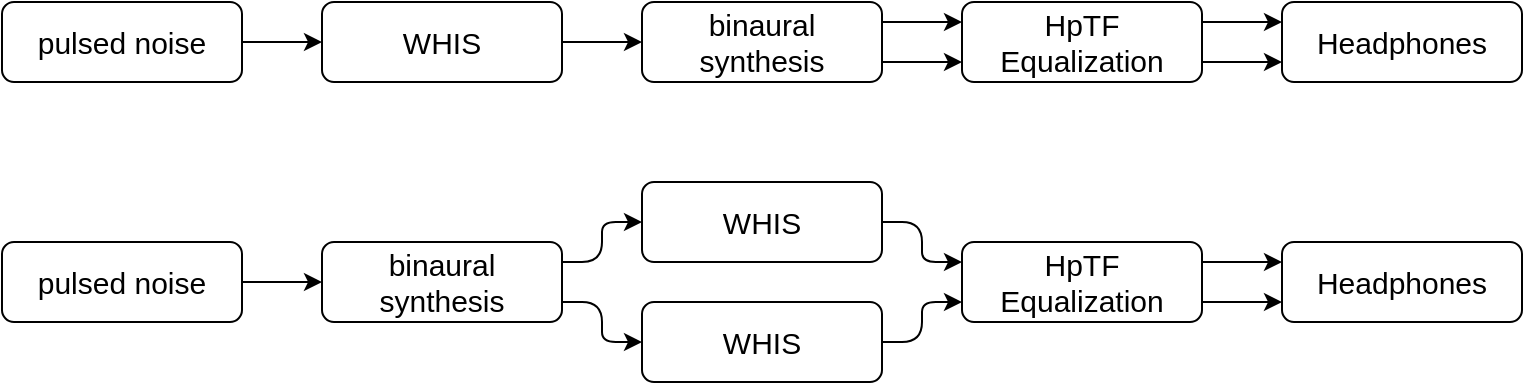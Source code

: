 <mxfile version="24.2.7" type="github">
  <diagram id="C5RBs43oDa-KdzZeNtuy" name="Page-1">
    <mxGraphModel dx="1195" dy="528" grid="1" gridSize="10" guides="1" tooltips="1" connect="1" arrows="1" fold="1" page="1" pageScale="1" pageWidth="500" pageHeight="200" math="0" shadow="0">
      <root>
        <mxCell id="WIyWlLk6GJQsqaUBKTNV-0" />
        <mxCell id="WIyWlLk6GJQsqaUBKTNV-1" parent="WIyWlLk6GJQsqaUBKTNV-0" />
        <mxCell id="sUJrWVIuPAr-GtkHxzEH-15" style="edgeStyle=orthogonalEdgeStyle;rounded=1;orthogonalLoop=1;jettySize=auto;html=1;exitX=1;exitY=0.5;exitDx=0;exitDy=0;entryX=0;entryY=0.5;entryDx=0;entryDy=0;labelBackgroundColor=none;fontColor=default;shadow=0;fontSize=15;" parent="WIyWlLk6GJQsqaUBKTNV-1" source="WIyWlLk6GJQsqaUBKTNV-3" target="sUJrWVIuPAr-GtkHxzEH-0" edge="1">
          <mxGeometry relative="1" as="geometry" />
        </mxCell>
        <mxCell id="WIyWlLk6GJQsqaUBKTNV-3" value="pulsed noise" style="rounded=1;whiteSpace=wrap;html=1;fontSize=15;glass=0;strokeWidth=1;shadow=0;labelBackgroundColor=none;" parent="WIyWlLk6GJQsqaUBKTNV-1" vertex="1">
          <mxGeometry x="120" y="320" width="120" height="40" as="geometry" />
        </mxCell>
        <mxCell id="sUJrWVIuPAr-GtkHxzEH-16" style="edgeStyle=orthogonalEdgeStyle;rounded=1;orthogonalLoop=1;jettySize=auto;html=1;exitX=1;exitY=0.5;exitDx=0;exitDy=0;entryX=0;entryY=0.5;entryDx=0;entryDy=0;labelBackgroundColor=none;fontColor=default;shadow=0;fontSize=15;" parent="WIyWlLk6GJQsqaUBKTNV-1" source="sUJrWVIuPAr-GtkHxzEH-0" target="sUJrWVIuPAr-GtkHxzEH-1" edge="1">
          <mxGeometry relative="1" as="geometry" />
        </mxCell>
        <mxCell id="sUJrWVIuPAr-GtkHxzEH-0" value="WHIS" style="rounded=1;whiteSpace=wrap;html=1;labelBackgroundColor=none;shadow=0;fontSize=15;" parent="WIyWlLk6GJQsqaUBKTNV-1" vertex="1">
          <mxGeometry x="280" y="320" width="120" height="40" as="geometry" />
        </mxCell>
        <mxCell id="sUJrWVIuPAr-GtkHxzEH-27" style="edgeStyle=orthogonalEdgeStyle;rounded=1;orthogonalLoop=1;jettySize=auto;html=1;exitX=1;exitY=0.25;exitDx=0;exitDy=0;entryX=0;entryY=0.25;entryDx=0;entryDy=0;labelBackgroundColor=none;fontColor=default;shadow=0;fontSize=15;" parent="WIyWlLk6GJQsqaUBKTNV-1" source="sUJrWVIuPAr-GtkHxzEH-1" target="sUJrWVIuPAr-GtkHxzEH-20" edge="1">
          <mxGeometry relative="1" as="geometry" />
        </mxCell>
        <mxCell id="sUJrWVIuPAr-GtkHxzEH-28" style="edgeStyle=orthogonalEdgeStyle;rounded=1;orthogonalLoop=1;jettySize=auto;html=1;exitX=1;exitY=0.75;exitDx=0;exitDy=0;entryX=0;entryY=0.75;entryDx=0;entryDy=0;labelBackgroundColor=none;fontColor=default;shadow=0;fontSize=15;" parent="WIyWlLk6GJQsqaUBKTNV-1" source="sUJrWVIuPAr-GtkHxzEH-1" target="sUJrWVIuPAr-GtkHxzEH-20" edge="1">
          <mxGeometry relative="1" as="geometry" />
        </mxCell>
        <mxCell id="sUJrWVIuPAr-GtkHxzEH-1" value="binaural synthesis" style="rounded=1;whiteSpace=wrap;html=1;labelBackgroundColor=none;shadow=0;fontSize=15;" parent="WIyWlLk6GJQsqaUBKTNV-1" vertex="1">
          <mxGeometry x="440" y="320" width="120" height="40" as="geometry" />
        </mxCell>
        <mxCell id="sUJrWVIuPAr-GtkHxzEH-18" style="edgeStyle=orthogonalEdgeStyle;rounded=1;orthogonalLoop=1;jettySize=auto;html=1;exitX=1;exitY=0.25;exitDx=0;exitDy=0;entryX=0;entryY=0.5;entryDx=0;entryDy=0;labelBackgroundColor=none;fontColor=default;shadow=0;fontSize=15;" parent="WIyWlLk6GJQsqaUBKTNV-1" source="sUJrWVIuPAr-GtkHxzEH-2" target="sUJrWVIuPAr-GtkHxzEH-3" edge="1">
          <mxGeometry relative="1" as="geometry" />
        </mxCell>
        <mxCell id="sUJrWVIuPAr-GtkHxzEH-19" style="edgeStyle=orthogonalEdgeStyle;rounded=1;orthogonalLoop=1;jettySize=auto;html=1;exitX=1;exitY=0.75;exitDx=0;exitDy=0;entryX=0;entryY=0.5;entryDx=0;entryDy=0;labelBackgroundColor=none;fontColor=default;shadow=0;fontSize=15;" parent="WIyWlLk6GJQsqaUBKTNV-1" source="sUJrWVIuPAr-GtkHxzEH-2" target="sUJrWVIuPAr-GtkHxzEH-4" edge="1">
          <mxGeometry relative="1" as="geometry" />
        </mxCell>
        <mxCell id="sUJrWVIuPAr-GtkHxzEH-2" value="binaural synthesis" style="rounded=1;whiteSpace=wrap;html=1;labelBackgroundColor=none;shadow=0;fontSize=15;" parent="WIyWlLk6GJQsqaUBKTNV-1" vertex="1">
          <mxGeometry x="280" y="440" width="120" height="40" as="geometry" />
        </mxCell>
        <mxCell id="sUJrWVIuPAr-GtkHxzEH-35" style="edgeStyle=orthogonalEdgeStyle;rounded=1;orthogonalLoop=1;jettySize=auto;html=1;exitX=1;exitY=0.5;exitDx=0;exitDy=0;entryX=0;entryY=0.25;entryDx=0;entryDy=0;labelBackgroundColor=none;fontColor=default;shadow=0;fontSize=15;" parent="WIyWlLk6GJQsqaUBKTNV-1" source="sUJrWVIuPAr-GtkHxzEH-3" target="sUJrWVIuPAr-GtkHxzEH-22" edge="1">
          <mxGeometry relative="1" as="geometry" />
        </mxCell>
        <mxCell id="sUJrWVIuPAr-GtkHxzEH-3" value="WHIS" style="rounded=1;whiteSpace=wrap;html=1;labelBackgroundColor=none;shadow=0;fontSize=15;" parent="WIyWlLk6GJQsqaUBKTNV-1" vertex="1">
          <mxGeometry x="440" y="410" width="120" height="40" as="geometry" />
        </mxCell>
        <mxCell id="sUJrWVIuPAr-GtkHxzEH-36" style="edgeStyle=orthogonalEdgeStyle;rounded=1;orthogonalLoop=1;jettySize=auto;html=1;exitX=1;exitY=0.5;exitDx=0;exitDy=0;entryX=0;entryY=0.75;entryDx=0;entryDy=0;labelBackgroundColor=none;fontColor=default;shadow=0;fontSize=15;" parent="WIyWlLk6GJQsqaUBKTNV-1" source="sUJrWVIuPAr-GtkHxzEH-4" target="sUJrWVIuPAr-GtkHxzEH-22" edge="1">
          <mxGeometry relative="1" as="geometry" />
        </mxCell>
        <mxCell id="sUJrWVIuPAr-GtkHxzEH-4" value="WHIS" style="rounded=1;whiteSpace=wrap;html=1;labelBackgroundColor=none;shadow=0;fontSize=15;" parent="WIyWlLk6GJQsqaUBKTNV-1" vertex="1">
          <mxGeometry x="440" y="470" width="120" height="40" as="geometry" />
        </mxCell>
        <mxCell id="sUJrWVIuPAr-GtkHxzEH-29" style="edgeStyle=orthogonalEdgeStyle;rounded=1;orthogonalLoop=1;jettySize=auto;html=1;exitX=1;exitY=0.25;exitDx=0;exitDy=0;entryX=0;entryY=0.25;entryDx=0;entryDy=0;labelBackgroundColor=none;fontColor=default;shadow=0;fontSize=15;" parent="WIyWlLk6GJQsqaUBKTNV-1" source="sUJrWVIuPAr-GtkHxzEH-20" target="sUJrWVIuPAr-GtkHxzEH-23" edge="1">
          <mxGeometry relative="1" as="geometry" />
        </mxCell>
        <mxCell id="sUJrWVIuPAr-GtkHxzEH-30" style="edgeStyle=orthogonalEdgeStyle;rounded=1;orthogonalLoop=1;jettySize=auto;html=1;exitX=1;exitY=0.75;exitDx=0;exitDy=0;entryX=0;entryY=0.75;entryDx=0;entryDy=0;labelBackgroundColor=none;fontColor=default;shadow=0;fontSize=15;" parent="WIyWlLk6GJQsqaUBKTNV-1" source="sUJrWVIuPAr-GtkHxzEH-20" target="sUJrWVIuPAr-GtkHxzEH-23" edge="1">
          <mxGeometry relative="1" as="geometry" />
        </mxCell>
        <mxCell id="sUJrWVIuPAr-GtkHxzEH-20" value="HpTF Equalization" style="rounded=1;whiteSpace=wrap;html=1;labelBackgroundColor=none;shadow=0;fontSize=15;" parent="WIyWlLk6GJQsqaUBKTNV-1" vertex="1">
          <mxGeometry x="600" y="320" width="120" height="40" as="geometry" />
        </mxCell>
        <mxCell id="sUJrWVIuPAr-GtkHxzEH-26" style="edgeStyle=orthogonalEdgeStyle;rounded=1;orthogonalLoop=1;jettySize=auto;html=1;exitX=1;exitY=0.5;exitDx=0;exitDy=0;entryX=0;entryY=0.5;entryDx=0;entryDy=0;labelBackgroundColor=none;fontColor=default;shadow=0;fontSize=15;" parent="WIyWlLk6GJQsqaUBKTNV-1" source="sUJrWVIuPAr-GtkHxzEH-21" target="sUJrWVIuPAr-GtkHxzEH-2" edge="1">
          <mxGeometry relative="1" as="geometry" />
        </mxCell>
        <mxCell id="sUJrWVIuPAr-GtkHxzEH-21" value="pulsed noise" style="rounded=1;whiteSpace=wrap;html=1;fontSize=15;glass=0;strokeWidth=1;shadow=0;labelBackgroundColor=none;" parent="WIyWlLk6GJQsqaUBKTNV-1" vertex="1">
          <mxGeometry x="120" y="440" width="120" height="40" as="geometry" />
        </mxCell>
        <mxCell id="sUJrWVIuPAr-GtkHxzEH-31" style="edgeStyle=orthogonalEdgeStyle;rounded=1;orthogonalLoop=1;jettySize=auto;html=1;exitX=1;exitY=0.25;exitDx=0;exitDy=0;entryX=0;entryY=0.25;entryDx=0;entryDy=0;labelBackgroundColor=none;fontColor=default;shadow=0;fontSize=15;" parent="WIyWlLk6GJQsqaUBKTNV-1" source="sUJrWVIuPAr-GtkHxzEH-22" target="sUJrWVIuPAr-GtkHxzEH-24" edge="1">
          <mxGeometry relative="1" as="geometry" />
        </mxCell>
        <mxCell id="sUJrWVIuPAr-GtkHxzEH-34" style="edgeStyle=orthogonalEdgeStyle;rounded=1;orthogonalLoop=1;jettySize=auto;html=1;exitX=1;exitY=0.75;exitDx=0;exitDy=0;entryX=0;entryY=0.75;entryDx=0;entryDy=0;labelBackgroundColor=none;fontColor=default;shadow=0;fontSize=15;" parent="WIyWlLk6GJQsqaUBKTNV-1" source="sUJrWVIuPAr-GtkHxzEH-22" target="sUJrWVIuPAr-GtkHxzEH-24" edge="1">
          <mxGeometry relative="1" as="geometry" />
        </mxCell>
        <mxCell id="sUJrWVIuPAr-GtkHxzEH-22" value="HpTF Equalization" style="rounded=1;whiteSpace=wrap;html=1;labelBackgroundColor=none;shadow=0;fontSize=15;" parent="WIyWlLk6GJQsqaUBKTNV-1" vertex="1">
          <mxGeometry x="600" y="440" width="120" height="40" as="geometry" />
        </mxCell>
        <mxCell id="sUJrWVIuPAr-GtkHxzEH-23" value="Headphones" style="rounded=1;whiteSpace=wrap;html=1;labelBackgroundColor=none;shadow=0;fontSize=15;" parent="WIyWlLk6GJQsqaUBKTNV-1" vertex="1">
          <mxGeometry x="760" y="320" width="120" height="40" as="geometry" />
        </mxCell>
        <mxCell id="sUJrWVIuPAr-GtkHxzEH-24" value="Headphones" style="rounded=1;whiteSpace=wrap;html=1;labelBackgroundColor=none;shadow=0;fontSize=15;" parent="WIyWlLk6GJQsqaUBKTNV-1" vertex="1">
          <mxGeometry x="760" y="440" width="120" height="40" as="geometry" />
        </mxCell>
      </root>
    </mxGraphModel>
  </diagram>
</mxfile>
